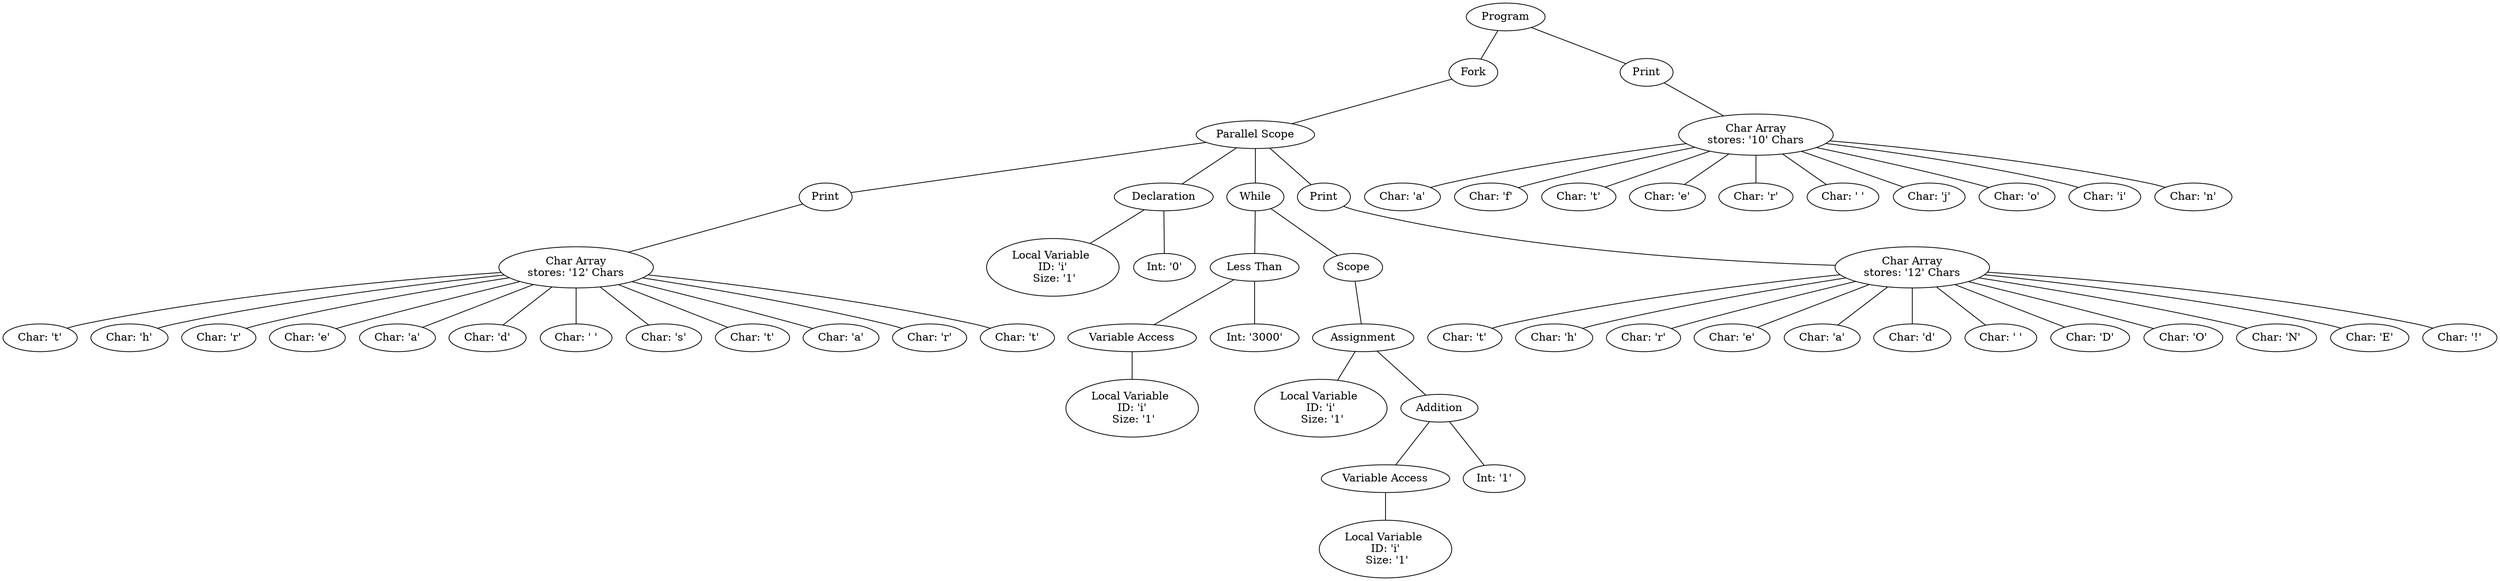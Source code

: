 graph {
   IfYWHwrP [label=<Program>];
   FAQkjhRQ [label=<Fork>];
   dTGQEVgC [label=<Print>];
   JitnHynZ [label=<Parallel Scope>];
   ZxbyYHsg [label=<Char Array<br/>stores: '10' Chars>];
   DZGlIgvN [label=<Print>];
   INxjNudR [label=<Declaration>];
   NlyWbdMG [label=<While>];
   nAxvXqJp [label=<Print>];
   OGcFDZvm [label=<Char: 'a'>];
   baOValFc [label=<Char: 'f'>];
   FbOkiEju [label=<Char: 't'>];
   nueAqgtD [label=<Char: 'e'>];
   JyyXhHqV [label=<Char: 'r'>];
   ASZHoivY [label=<Char: ' '>];
   fLdAfYFK [label=<Char: 'j'>];
   BSaKwJKl [label=<Char: 'o'>];
   xGljkiVG [label=<Char: 'i'>];
   paltCcrl [label=<Char: 'n'>];
   ibzZAatC [label=<Char Array<br/>stores: '12' Chars>];
   MOHvrFrF [label=<Local Variable <br/>ID: 'i'<br/> Size: '1'>];
   RurZLDfF [label=<Int: '0'>];
   avRglQfn [label=<Less Than>];
   WcGemKFU [label=<Scope>];
   AaZysYvm [label=<Char Array<br/>stores: '12' Chars>];
   nKFkbKtN [label=<Char: 't'>];
   xWxMnPml [label=<Char: 'h'>];
   subUrIEo [label=<Char: 'r'>];
   nzyxoowF [label=<Char: 'e'>];
   Ogunknrq [label=<Char: 'a'>];
   GfxqHApt [label=<Char: 'd'>];
   eXlxfziq [label=<Char: ' '>];
   zWSLNRzT [label=<Char: 's'>];
   IwqaaOJk [label=<Char: 't'>];
   jHDHEUpJ [label=<Char: 'a'>];
   wQlifnvZ [label=<Char: 'r'>];
   ZtfzVBVl [label=<Char: 't'>];
   AqnjYYlH [label=<Variable Access>];
   JurZEOPg [label=<Int: '3000'>];
   rAoTLdzN [label=<Assignment>];
   rRiHUuRT [label=<Char: 't'>];
   pBQxapFt [label=<Char: 'h'>];
   YTdKdPPr [label=<Char: 'r'>];
   GKzrzFkm [label=<Char: 'e'>];
   cMzbilyX [label=<Char: 'a'>];
   HzpBhRod [label=<Char: 'd'>];
   mSxNdHID [label=<Char: ' '>];
   LBRQIPQs [label=<Char: 'D'>];
   rAKrkBZR [label=<Char: 'O'>];
   wzIJfbZo [label=<Char: 'N'>];
   koycfbHr [label=<Char: 'E'>];
   MTLVbRqm [label=<Char: '!'>];
   DIdrFEvX [label=<Local Variable <br/>ID: 'i'<br/> Size: '1'>];
   qWodMgIm [label=<Local Variable <br/>ID: 'i'<br/> Size: '1'>];
   FAeLNmIK [label=<Addition>];
   ybfmVQUv [label=<Variable Access>];
   seHPzoZx [label=<Int: '1'>];
   lSmoqhfG [label=<Local Variable <br/>ID: 'i'<br/> Size: '1'>];
   
   { rank=same; IfYWHwrP  }
   { rank=same; FAQkjhRQ dTGQEVgC  }
   { rank=same; JitnHynZ ZxbyYHsg  }
   { rank=same; DZGlIgvN INxjNudR NlyWbdMG nAxvXqJp OGcFDZvm baOValFc FbOkiEju nueAqgtD JyyXhHqV ASZHoivY fLdAfYFK BSaKwJKl xGljkiVG paltCcrl  }
   { rank=same; ibzZAatC MOHvrFrF RurZLDfF avRglQfn WcGemKFU AaZysYvm  }
   { rank=same; nKFkbKtN xWxMnPml subUrIEo nzyxoowF Ogunknrq GfxqHApt eXlxfziq zWSLNRzT IwqaaOJk jHDHEUpJ wQlifnvZ ZtfzVBVl AqnjYYlH JurZEOPg rAoTLdzN rRiHUuRT pBQxapFt YTdKdPPr GKzrzFkm cMzbilyX HzpBhRod mSxNdHID LBRQIPQs rAKrkBZR wzIJfbZo koycfbHr MTLVbRqm  }
   { rank=same; DIdrFEvX qWodMgIm FAeLNmIK  }
   { rank=same; ybfmVQUv seHPzoZx  }
   { rank=same; lSmoqhfG  }
   

   JitnHynZ -- DZGlIgvN
   JitnHynZ -- INxjNudR
   JitnHynZ -- NlyWbdMG
   JitnHynZ -- nAxvXqJp
   INxjNudR -- MOHvrFrF
   INxjNudR -- RurZLDfF
   AqnjYYlH -- DIdrFEvX
   AaZysYvm -- rRiHUuRT
   AaZysYvm -- pBQxapFt
   AaZysYvm -- YTdKdPPr
   AaZysYvm -- GKzrzFkm
   AaZysYvm -- cMzbilyX
   AaZysYvm -- HzpBhRod
   AaZysYvm -- mSxNdHID
   AaZysYvm -- LBRQIPQs
   AaZysYvm -- rAKrkBZR
   AaZysYvm -- wzIJfbZo
   AaZysYvm -- koycfbHr
   AaZysYvm -- MTLVbRqm
   dTGQEVgC -- ZxbyYHsg
   FAeLNmIK -- ybfmVQUv
   FAeLNmIK -- seHPzoZx
   ybfmVQUv -- lSmoqhfG
   NlyWbdMG -- avRglQfn
   NlyWbdMG -- WcGemKFU
   DZGlIgvN -- ibzZAatC
   rAoTLdzN -- qWodMgIm
   rAoTLdzN -- FAeLNmIK
   FAQkjhRQ -- JitnHynZ
   ZxbyYHsg -- OGcFDZvm
   ZxbyYHsg -- baOValFc
   ZxbyYHsg -- FbOkiEju
   ZxbyYHsg -- nueAqgtD
   ZxbyYHsg -- JyyXhHqV
   ZxbyYHsg -- ASZHoivY
   ZxbyYHsg -- fLdAfYFK
   ZxbyYHsg -- BSaKwJKl
   ZxbyYHsg -- xGljkiVG
   ZxbyYHsg -- paltCcrl
   WcGemKFU -- rAoTLdzN
   nAxvXqJp -- AaZysYvm
   IfYWHwrP -- FAQkjhRQ
   IfYWHwrP -- dTGQEVgC
   avRglQfn -- AqnjYYlH
   avRglQfn -- JurZEOPg
   ibzZAatC -- nKFkbKtN
   ibzZAatC -- xWxMnPml
   ibzZAatC -- subUrIEo
   ibzZAatC -- nzyxoowF
   ibzZAatC -- Ogunknrq
   ibzZAatC -- GfxqHApt
   ibzZAatC -- eXlxfziq
   ibzZAatC -- zWSLNRzT
   ibzZAatC -- IwqaaOJk
   ibzZAatC -- jHDHEUpJ
   ibzZAatC -- wQlifnvZ
   ibzZAatC -- ZtfzVBVl
   
}